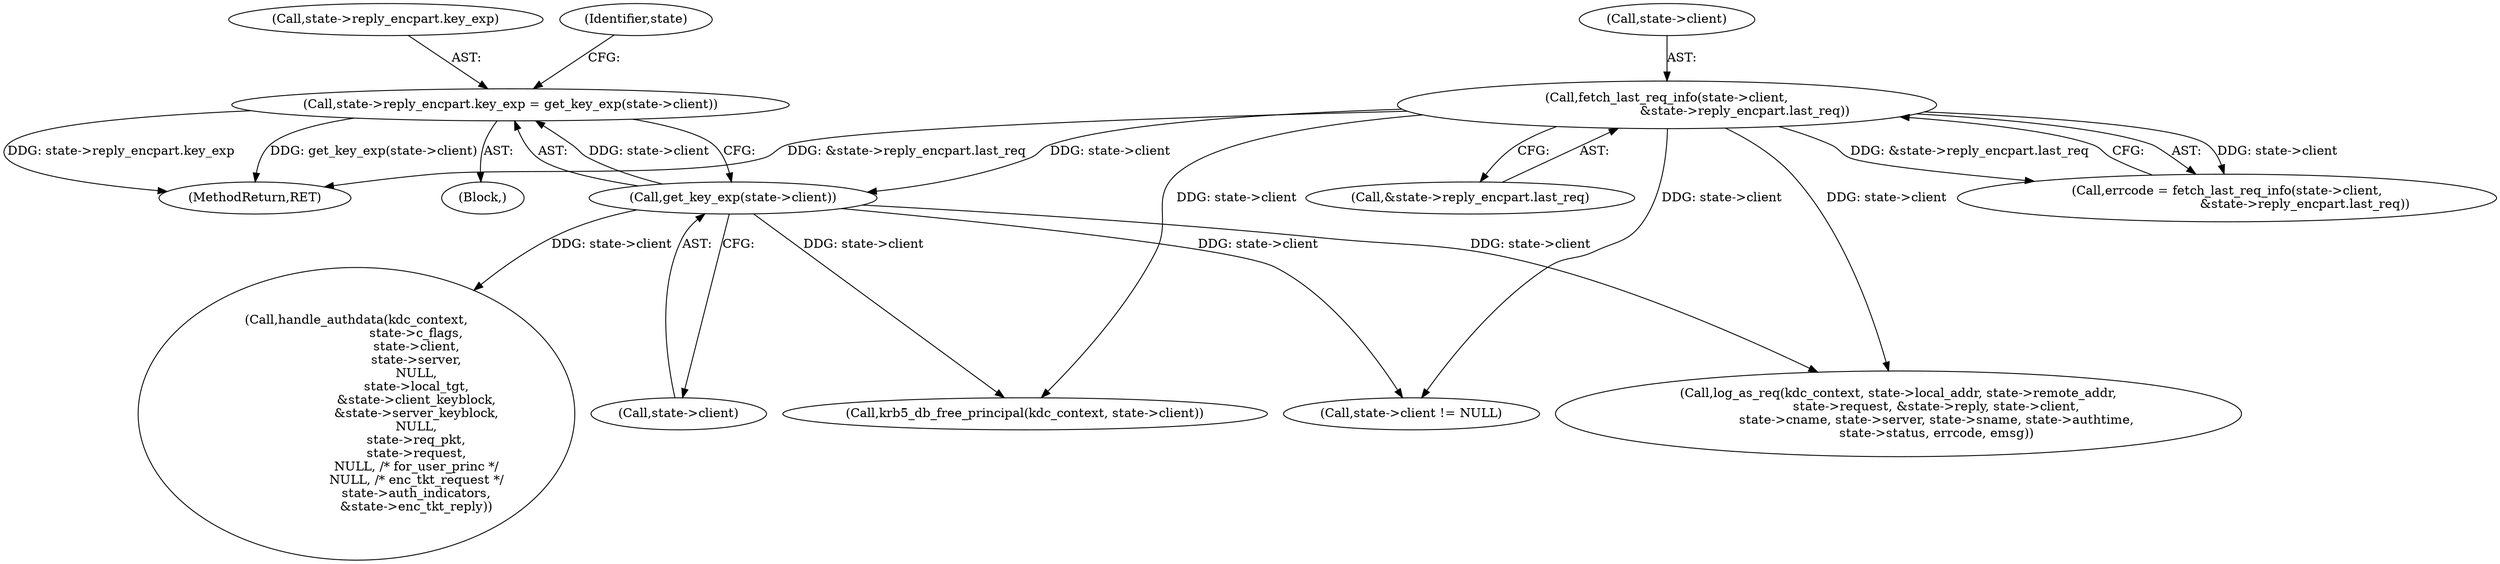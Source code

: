 digraph "0_krb5_ffb35baac6981f9e8914f8f3bffd37f284b85970@pointer" {
"1000335" [label="(Call,state->reply_encpart.key_exp = get_key_exp(state->client))"];
"1000341" [label="(Call,get_key_exp(state->client))"];
"1000307" [label="(Call,fetch_last_req_info(state->client,\n                                       &state->reply_encpart.last_req))"];
"1000348" [label="(Identifier,state)"];
"1001061" [label="(Call,krb5_db_free_principal(kdc_context, state->client))"];
"1000308" [label="(Call,state->client)"];
"1000335" [label="(Call,state->reply_encpart.key_exp = get_key_exp(state->client))"];
"1000466" [label="(Call,handle_authdata(kdc_context,\n                              state->c_flags,\n                              state->client,\n                              state->server,\n                              NULL,\n                              state->local_tgt,\n                              &state->client_keyblock,\n                              &state->server_keyblock,\n                              NULL,\n                              state->req_pkt,\n                              state->request,\n                              NULL, /* for_user_princ */\n                              NULL, /* enc_tkt_request */\n                              state->auth_indicators,\n                              &state->enc_tkt_reply))"];
"1000336" [label="(Call,state->reply_encpart.key_exp)"];
"1000305" [label="(Call,errcode = fetch_last_req_info(state->client,\n                                       &state->reply_encpart.last_req))"];
"1000307" [label="(Call,fetch_last_req_info(state->client,\n                                       &state->reply_encpart.last_req))"];
"1001166" [label="(MethodReturn,RET)"];
"1000341" [label="(Call,get_key_exp(state->client))"];
"1000852" [label="(Call,log_as_req(kdc_context, state->local_addr, state->remote_addr,\n                   state->request, &state->reply, state->client,\n                   state->cname, state->server, state->sname, state->authtime,\n                   state->status, errcode, emsg))"];
"1000944" [label="(Call,state->client != NULL)"];
"1000311" [label="(Call,&state->reply_encpart.last_req)"];
"1000342" [label="(Call,state->client)"];
"1000117" [label="(Block,)"];
"1000335" -> "1000117"  [label="AST: "];
"1000335" -> "1000341"  [label="CFG: "];
"1000336" -> "1000335"  [label="AST: "];
"1000341" -> "1000335"  [label="AST: "];
"1000348" -> "1000335"  [label="CFG: "];
"1000335" -> "1001166"  [label="DDG: state->reply_encpart.key_exp"];
"1000335" -> "1001166"  [label="DDG: get_key_exp(state->client)"];
"1000341" -> "1000335"  [label="DDG: state->client"];
"1000341" -> "1000342"  [label="CFG: "];
"1000342" -> "1000341"  [label="AST: "];
"1000307" -> "1000341"  [label="DDG: state->client"];
"1000341" -> "1000466"  [label="DDG: state->client"];
"1000341" -> "1000852"  [label="DDG: state->client"];
"1000341" -> "1000944"  [label="DDG: state->client"];
"1000341" -> "1001061"  [label="DDG: state->client"];
"1000307" -> "1000305"  [label="AST: "];
"1000307" -> "1000311"  [label="CFG: "];
"1000308" -> "1000307"  [label="AST: "];
"1000311" -> "1000307"  [label="AST: "];
"1000305" -> "1000307"  [label="CFG: "];
"1000307" -> "1001166"  [label="DDG: &state->reply_encpart.last_req"];
"1000307" -> "1000305"  [label="DDG: state->client"];
"1000307" -> "1000305"  [label="DDG: &state->reply_encpart.last_req"];
"1000307" -> "1000852"  [label="DDG: state->client"];
"1000307" -> "1000944"  [label="DDG: state->client"];
"1000307" -> "1001061"  [label="DDG: state->client"];
}
